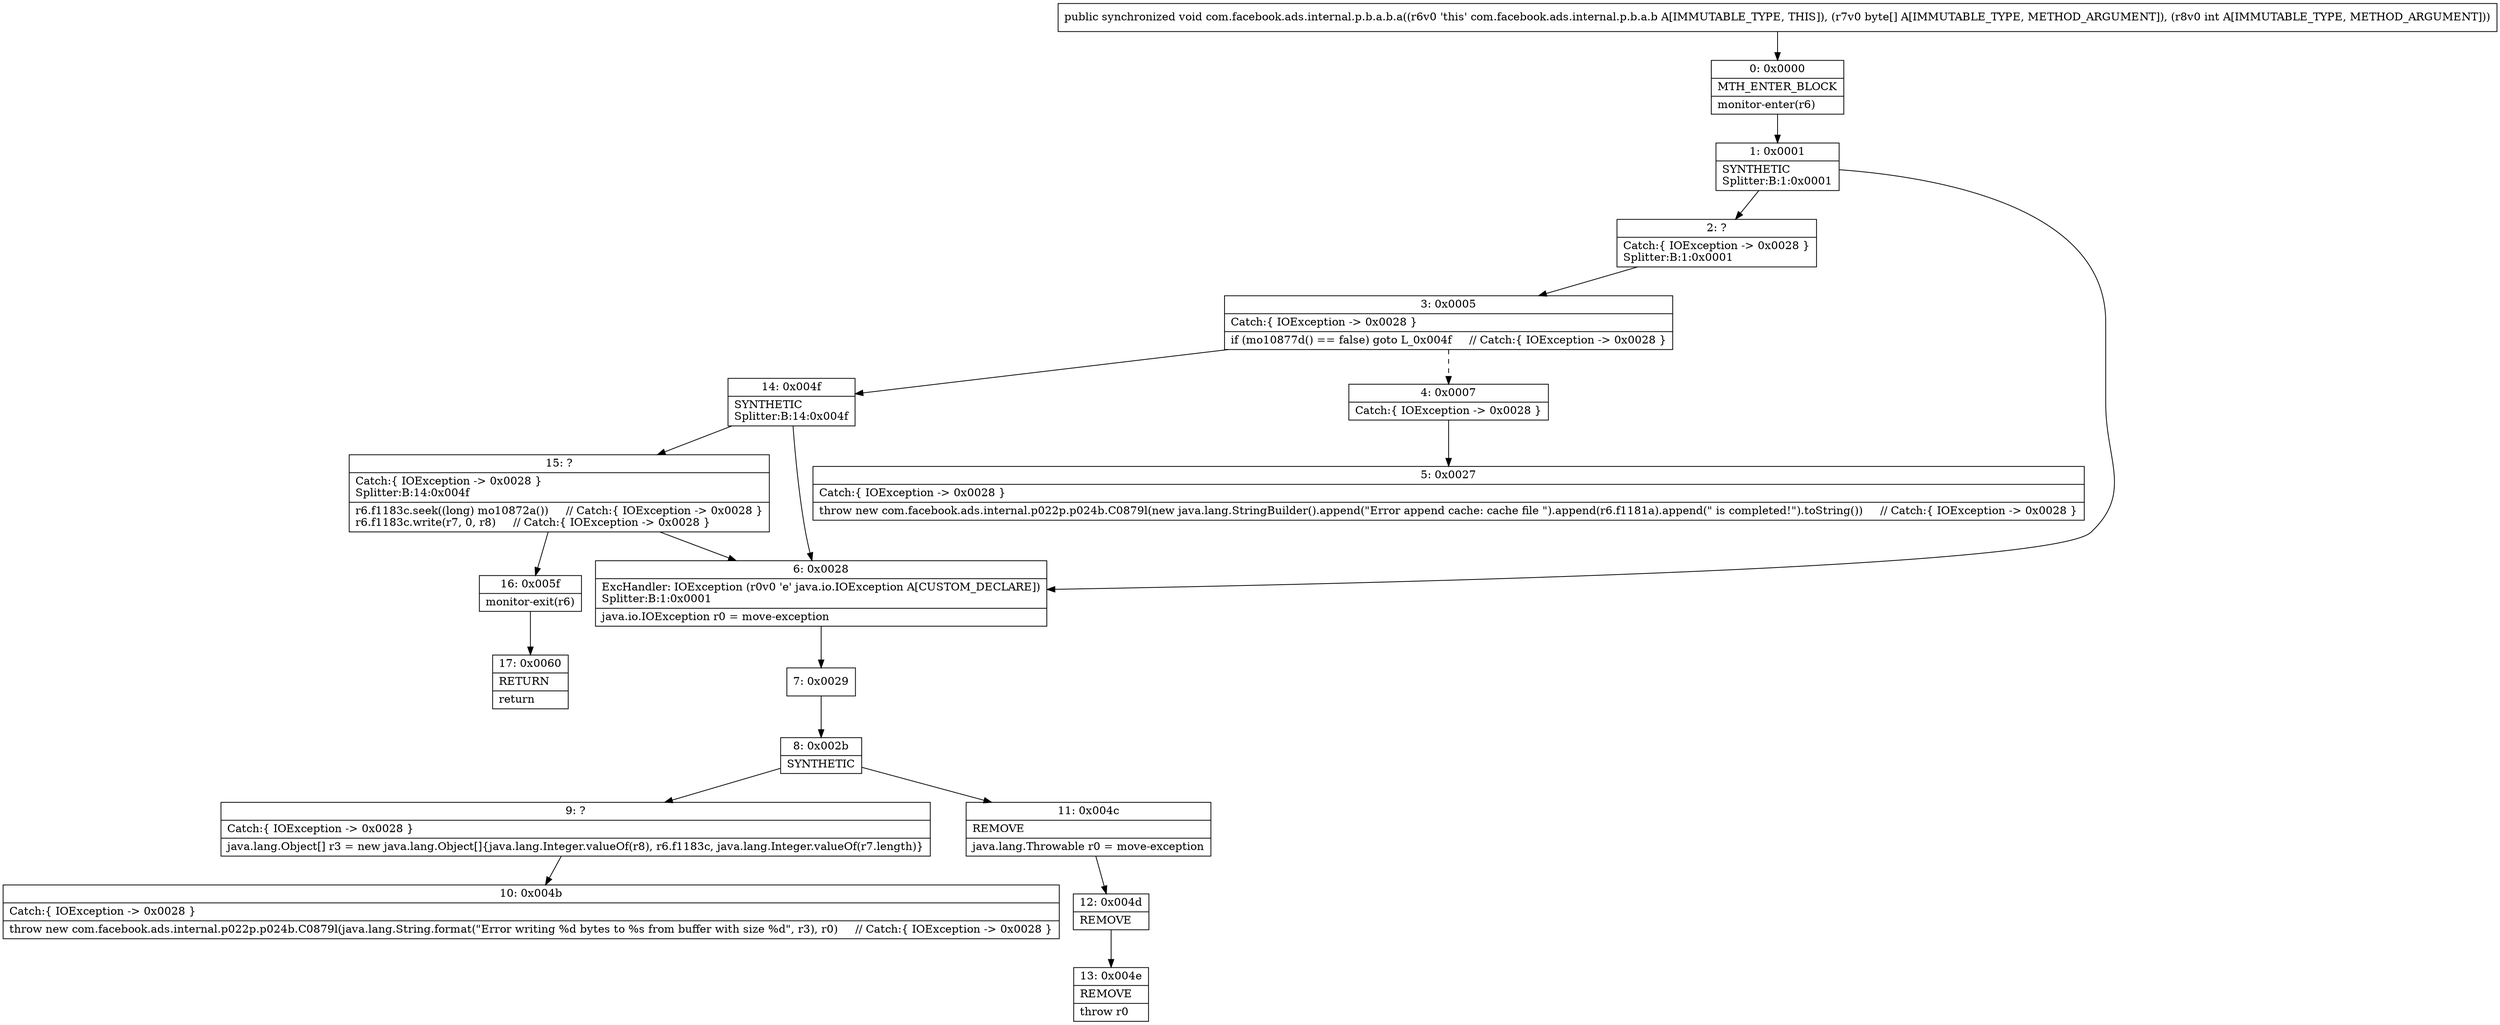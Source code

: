 digraph "CFG forcom.facebook.ads.internal.p.b.a.b.a([BI)V" {
Node_0 [shape=record,label="{0\:\ 0x0000|MTH_ENTER_BLOCK\l|monitor\-enter(r6)\l}"];
Node_1 [shape=record,label="{1\:\ 0x0001|SYNTHETIC\lSplitter:B:1:0x0001\l}"];
Node_2 [shape=record,label="{2\:\ ?|Catch:\{ IOException \-\> 0x0028 \}\lSplitter:B:1:0x0001\l}"];
Node_3 [shape=record,label="{3\:\ 0x0005|Catch:\{ IOException \-\> 0x0028 \}\l|if (mo10877d() == false) goto L_0x004f     \/\/ Catch:\{ IOException \-\> 0x0028 \}\l}"];
Node_4 [shape=record,label="{4\:\ 0x0007|Catch:\{ IOException \-\> 0x0028 \}\l}"];
Node_5 [shape=record,label="{5\:\ 0x0027|Catch:\{ IOException \-\> 0x0028 \}\l|throw new com.facebook.ads.internal.p022p.p024b.C0879l(new java.lang.StringBuilder().append(\"Error append cache: cache file \").append(r6.f1181a).append(\" is completed!\").toString())     \/\/ Catch:\{ IOException \-\> 0x0028 \}\l}"];
Node_6 [shape=record,label="{6\:\ 0x0028|ExcHandler: IOException (r0v0 'e' java.io.IOException A[CUSTOM_DECLARE])\lSplitter:B:1:0x0001\l|java.io.IOException r0 = move\-exception\l}"];
Node_7 [shape=record,label="{7\:\ 0x0029}"];
Node_8 [shape=record,label="{8\:\ 0x002b|SYNTHETIC\l}"];
Node_9 [shape=record,label="{9\:\ ?|Catch:\{ IOException \-\> 0x0028 \}\l|java.lang.Object[] r3 = new java.lang.Object[]\{java.lang.Integer.valueOf(r8), r6.f1183c, java.lang.Integer.valueOf(r7.length)\}\l}"];
Node_10 [shape=record,label="{10\:\ 0x004b|Catch:\{ IOException \-\> 0x0028 \}\l|throw new com.facebook.ads.internal.p022p.p024b.C0879l(java.lang.String.format(\"Error writing %d bytes to %s from buffer with size %d\", r3), r0)     \/\/ Catch:\{ IOException \-\> 0x0028 \}\l}"];
Node_11 [shape=record,label="{11\:\ 0x004c|REMOVE\l|java.lang.Throwable r0 = move\-exception\l}"];
Node_12 [shape=record,label="{12\:\ 0x004d|REMOVE\l}"];
Node_13 [shape=record,label="{13\:\ 0x004e|REMOVE\l|throw r0\l}"];
Node_14 [shape=record,label="{14\:\ 0x004f|SYNTHETIC\lSplitter:B:14:0x004f\l}"];
Node_15 [shape=record,label="{15\:\ ?|Catch:\{ IOException \-\> 0x0028 \}\lSplitter:B:14:0x004f\l|r6.f1183c.seek((long) mo10872a())     \/\/ Catch:\{ IOException \-\> 0x0028 \}\lr6.f1183c.write(r7, 0, r8)     \/\/ Catch:\{ IOException \-\> 0x0028 \}\l}"];
Node_16 [shape=record,label="{16\:\ 0x005f|monitor\-exit(r6)\l}"];
Node_17 [shape=record,label="{17\:\ 0x0060|RETURN\l|return\l}"];
MethodNode[shape=record,label="{public synchronized void com.facebook.ads.internal.p.b.a.b.a((r6v0 'this' com.facebook.ads.internal.p.b.a.b A[IMMUTABLE_TYPE, THIS]), (r7v0 byte[] A[IMMUTABLE_TYPE, METHOD_ARGUMENT]), (r8v0 int A[IMMUTABLE_TYPE, METHOD_ARGUMENT])) }"];
MethodNode -> Node_0;
Node_0 -> Node_1;
Node_1 -> Node_2;
Node_1 -> Node_6;
Node_2 -> Node_3;
Node_3 -> Node_4[style=dashed];
Node_3 -> Node_14;
Node_4 -> Node_5;
Node_6 -> Node_7;
Node_7 -> Node_8;
Node_8 -> Node_9;
Node_8 -> Node_11;
Node_9 -> Node_10;
Node_11 -> Node_12;
Node_12 -> Node_13;
Node_14 -> Node_15;
Node_14 -> Node_6;
Node_15 -> Node_16;
Node_15 -> Node_6;
Node_16 -> Node_17;
}

